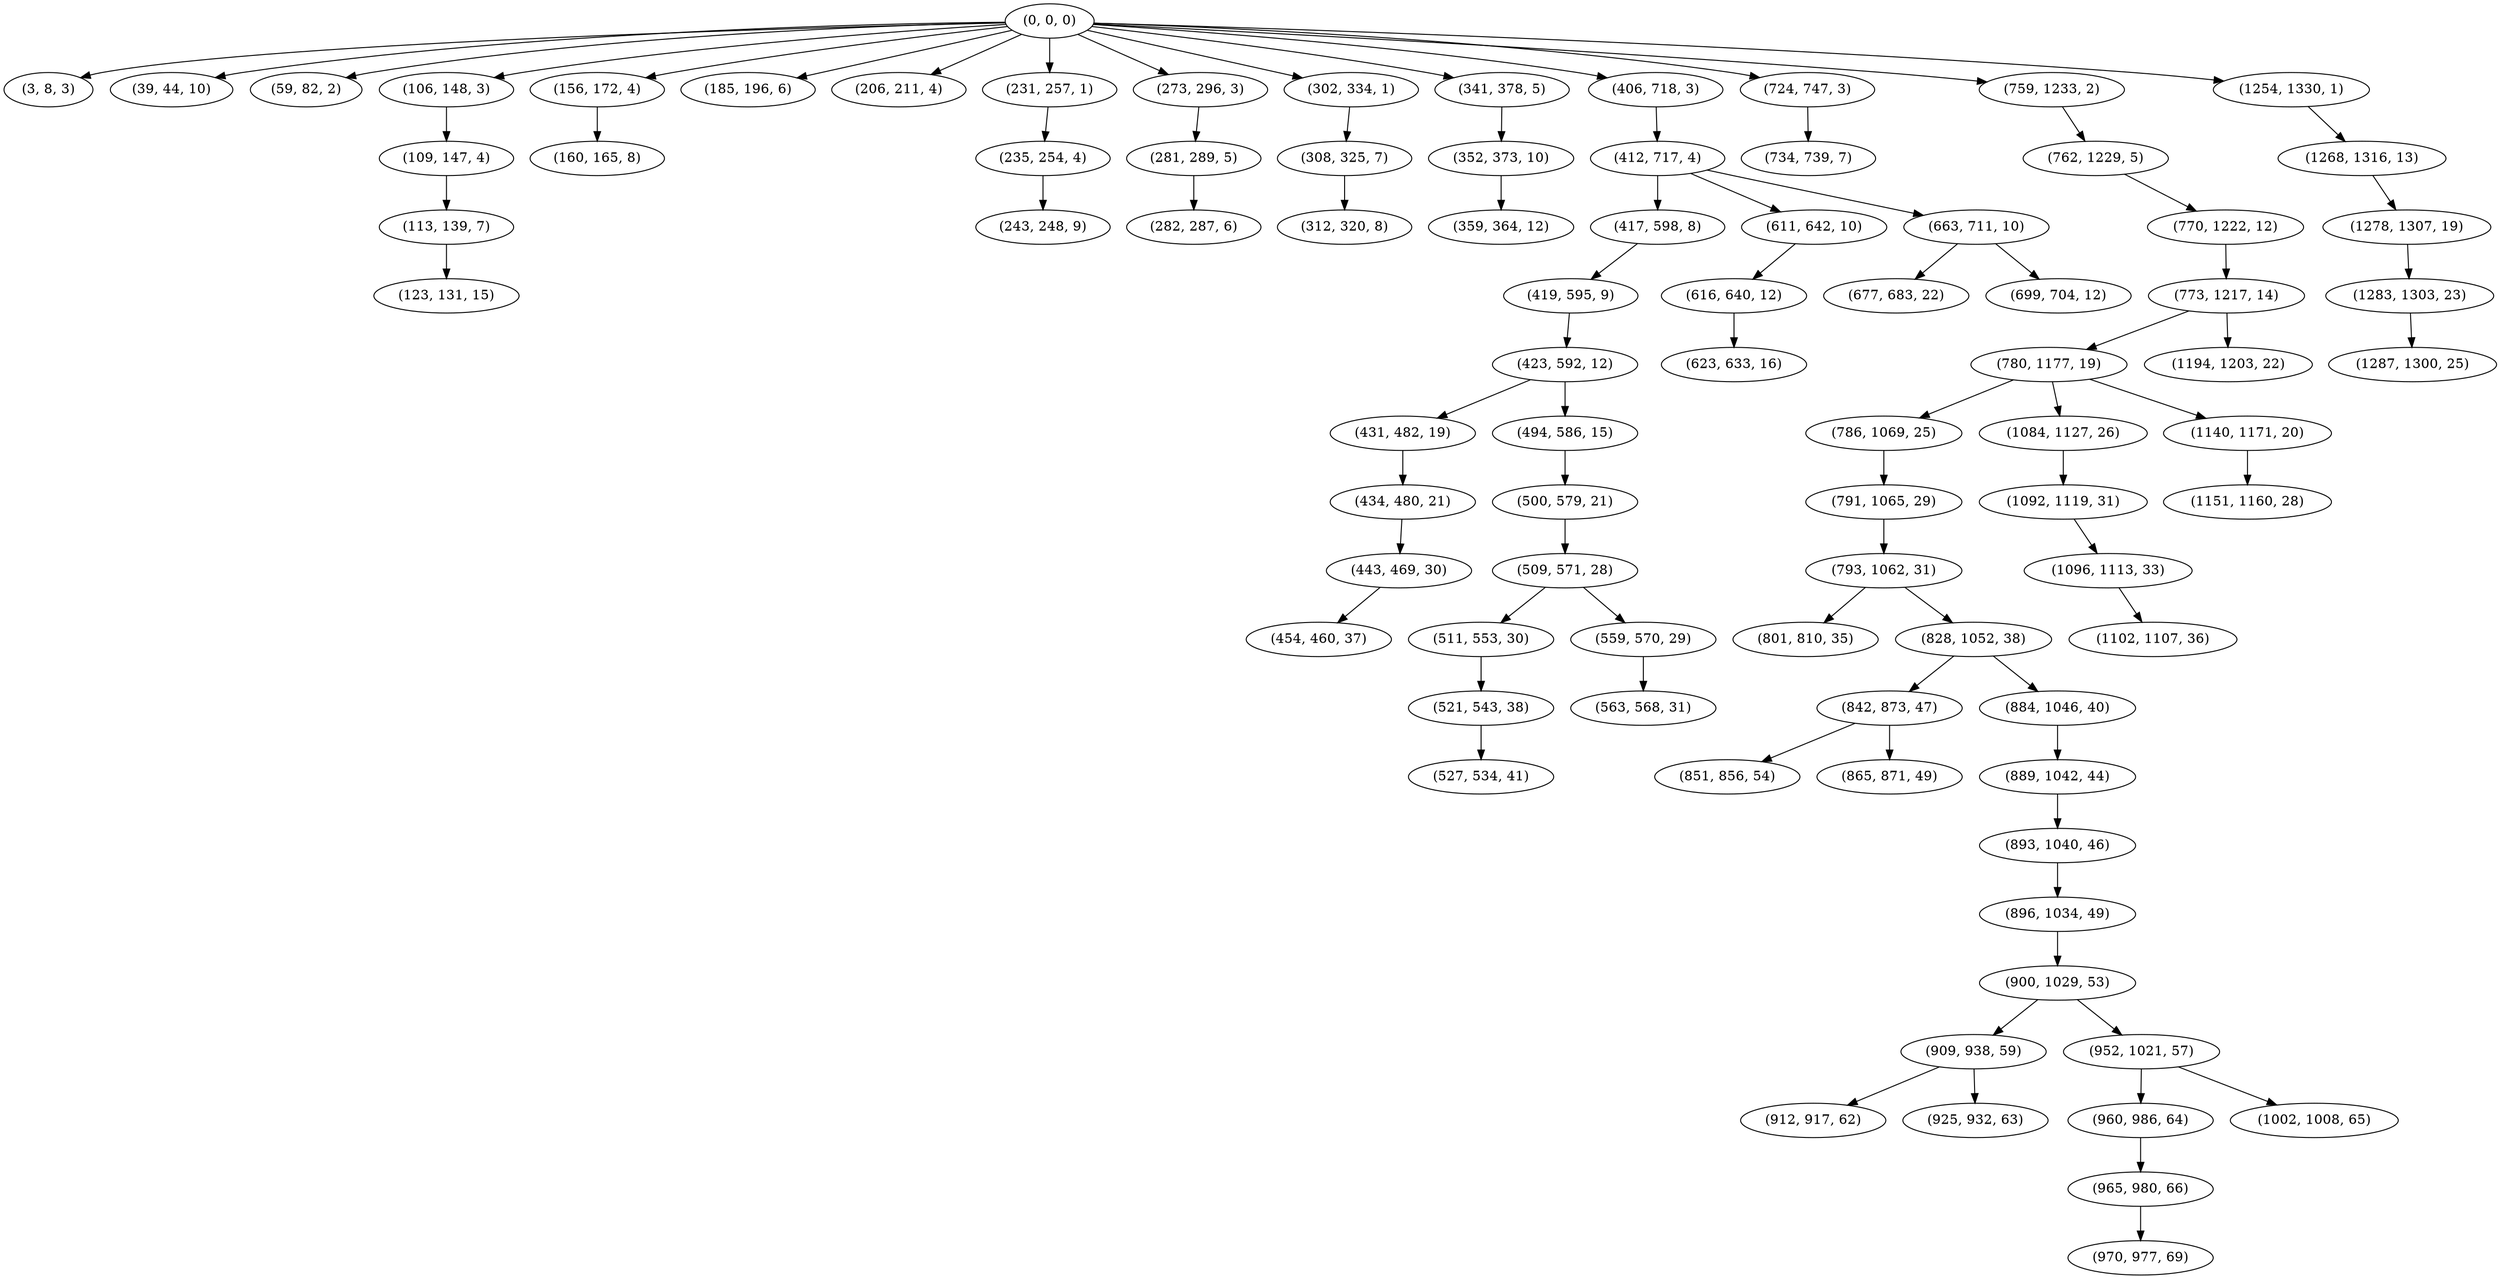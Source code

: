 digraph tree {
    "(0, 0, 0)";
    "(3, 8, 3)";
    "(39, 44, 10)";
    "(59, 82, 2)";
    "(106, 148, 3)";
    "(109, 147, 4)";
    "(113, 139, 7)";
    "(123, 131, 15)";
    "(156, 172, 4)";
    "(160, 165, 8)";
    "(185, 196, 6)";
    "(206, 211, 4)";
    "(231, 257, 1)";
    "(235, 254, 4)";
    "(243, 248, 9)";
    "(273, 296, 3)";
    "(281, 289, 5)";
    "(282, 287, 6)";
    "(302, 334, 1)";
    "(308, 325, 7)";
    "(312, 320, 8)";
    "(341, 378, 5)";
    "(352, 373, 10)";
    "(359, 364, 12)";
    "(406, 718, 3)";
    "(412, 717, 4)";
    "(417, 598, 8)";
    "(419, 595, 9)";
    "(423, 592, 12)";
    "(431, 482, 19)";
    "(434, 480, 21)";
    "(443, 469, 30)";
    "(454, 460, 37)";
    "(494, 586, 15)";
    "(500, 579, 21)";
    "(509, 571, 28)";
    "(511, 553, 30)";
    "(521, 543, 38)";
    "(527, 534, 41)";
    "(559, 570, 29)";
    "(563, 568, 31)";
    "(611, 642, 10)";
    "(616, 640, 12)";
    "(623, 633, 16)";
    "(663, 711, 10)";
    "(677, 683, 22)";
    "(699, 704, 12)";
    "(724, 747, 3)";
    "(734, 739, 7)";
    "(759, 1233, 2)";
    "(762, 1229, 5)";
    "(770, 1222, 12)";
    "(773, 1217, 14)";
    "(780, 1177, 19)";
    "(786, 1069, 25)";
    "(791, 1065, 29)";
    "(793, 1062, 31)";
    "(801, 810, 35)";
    "(828, 1052, 38)";
    "(842, 873, 47)";
    "(851, 856, 54)";
    "(865, 871, 49)";
    "(884, 1046, 40)";
    "(889, 1042, 44)";
    "(893, 1040, 46)";
    "(896, 1034, 49)";
    "(900, 1029, 53)";
    "(909, 938, 59)";
    "(912, 917, 62)";
    "(925, 932, 63)";
    "(952, 1021, 57)";
    "(960, 986, 64)";
    "(965, 980, 66)";
    "(970, 977, 69)";
    "(1002, 1008, 65)";
    "(1084, 1127, 26)";
    "(1092, 1119, 31)";
    "(1096, 1113, 33)";
    "(1102, 1107, 36)";
    "(1140, 1171, 20)";
    "(1151, 1160, 28)";
    "(1194, 1203, 22)";
    "(1254, 1330, 1)";
    "(1268, 1316, 13)";
    "(1278, 1307, 19)";
    "(1283, 1303, 23)";
    "(1287, 1300, 25)";
    "(0, 0, 0)" -> "(3, 8, 3)";
    "(0, 0, 0)" -> "(39, 44, 10)";
    "(0, 0, 0)" -> "(59, 82, 2)";
    "(0, 0, 0)" -> "(106, 148, 3)";
    "(0, 0, 0)" -> "(156, 172, 4)";
    "(0, 0, 0)" -> "(185, 196, 6)";
    "(0, 0, 0)" -> "(206, 211, 4)";
    "(0, 0, 0)" -> "(231, 257, 1)";
    "(0, 0, 0)" -> "(273, 296, 3)";
    "(0, 0, 0)" -> "(302, 334, 1)";
    "(0, 0, 0)" -> "(341, 378, 5)";
    "(0, 0, 0)" -> "(406, 718, 3)";
    "(0, 0, 0)" -> "(724, 747, 3)";
    "(0, 0, 0)" -> "(759, 1233, 2)";
    "(0, 0, 0)" -> "(1254, 1330, 1)";
    "(106, 148, 3)" -> "(109, 147, 4)";
    "(109, 147, 4)" -> "(113, 139, 7)";
    "(113, 139, 7)" -> "(123, 131, 15)";
    "(156, 172, 4)" -> "(160, 165, 8)";
    "(231, 257, 1)" -> "(235, 254, 4)";
    "(235, 254, 4)" -> "(243, 248, 9)";
    "(273, 296, 3)" -> "(281, 289, 5)";
    "(281, 289, 5)" -> "(282, 287, 6)";
    "(302, 334, 1)" -> "(308, 325, 7)";
    "(308, 325, 7)" -> "(312, 320, 8)";
    "(341, 378, 5)" -> "(352, 373, 10)";
    "(352, 373, 10)" -> "(359, 364, 12)";
    "(406, 718, 3)" -> "(412, 717, 4)";
    "(412, 717, 4)" -> "(417, 598, 8)";
    "(412, 717, 4)" -> "(611, 642, 10)";
    "(412, 717, 4)" -> "(663, 711, 10)";
    "(417, 598, 8)" -> "(419, 595, 9)";
    "(419, 595, 9)" -> "(423, 592, 12)";
    "(423, 592, 12)" -> "(431, 482, 19)";
    "(423, 592, 12)" -> "(494, 586, 15)";
    "(431, 482, 19)" -> "(434, 480, 21)";
    "(434, 480, 21)" -> "(443, 469, 30)";
    "(443, 469, 30)" -> "(454, 460, 37)";
    "(494, 586, 15)" -> "(500, 579, 21)";
    "(500, 579, 21)" -> "(509, 571, 28)";
    "(509, 571, 28)" -> "(511, 553, 30)";
    "(509, 571, 28)" -> "(559, 570, 29)";
    "(511, 553, 30)" -> "(521, 543, 38)";
    "(521, 543, 38)" -> "(527, 534, 41)";
    "(559, 570, 29)" -> "(563, 568, 31)";
    "(611, 642, 10)" -> "(616, 640, 12)";
    "(616, 640, 12)" -> "(623, 633, 16)";
    "(663, 711, 10)" -> "(677, 683, 22)";
    "(663, 711, 10)" -> "(699, 704, 12)";
    "(724, 747, 3)" -> "(734, 739, 7)";
    "(759, 1233, 2)" -> "(762, 1229, 5)";
    "(762, 1229, 5)" -> "(770, 1222, 12)";
    "(770, 1222, 12)" -> "(773, 1217, 14)";
    "(773, 1217, 14)" -> "(780, 1177, 19)";
    "(773, 1217, 14)" -> "(1194, 1203, 22)";
    "(780, 1177, 19)" -> "(786, 1069, 25)";
    "(780, 1177, 19)" -> "(1084, 1127, 26)";
    "(780, 1177, 19)" -> "(1140, 1171, 20)";
    "(786, 1069, 25)" -> "(791, 1065, 29)";
    "(791, 1065, 29)" -> "(793, 1062, 31)";
    "(793, 1062, 31)" -> "(801, 810, 35)";
    "(793, 1062, 31)" -> "(828, 1052, 38)";
    "(828, 1052, 38)" -> "(842, 873, 47)";
    "(828, 1052, 38)" -> "(884, 1046, 40)";
    "(842, 873, 47)" -> "(851, 856, 54)";
    "(842, 873, 47)" -> "(865, 871, 49)";
    "(884, 1046, 40)" -> "(889, 1042, 44)";
    "(889, 1042, 44)" -> "(893, 1040, 46)";
    "(893, 1040, 46)" -> "(896, 1034, 49)";
    "(896, 1034, 49)" -> "(900, 1029, 53)";
    "(900, 1029, 53)" -> "(909, 938, 59)";
    "(900, 1029, 53)" -> "(952, 1021, 57)";
    "(909, 938, 59)" -> "(912, 917, 62)";
    "(909, 938, 59)" -> "(925, 932, 63)";
    "(952, 1021, 57)" -> "(960, 986, 64)";
    "(952, 1021, 57)" -> "(1002, 1008, 65)";
    "(960, 986, 64)" -> "(965, 980, 66)";
    "(965, 980, 66)" -> "(970, 977, 69)";
    "(1084, 1127, 26)" -> "(1092, 1119, 31)";
    "(1092, 1119, 31)" -> "(1096, 1113, 33)";
    "(1096, 1113, 33)" -> "(1102, 1107, 36)";
    "(1140, 1171, 20)" -> "(1151, 1160, 28)";
    "(1254, 1330, 1)" -> "(1268, 1316, 13)";
    "(1268, 1316, 13)" -> "(1278, 1307, 19)";
    "(1278, 1307, 19)" -> "(1283, 1303, 23)";
    "(1283, 1303, 23)" -> "(1287, 1300, 25)";
}
